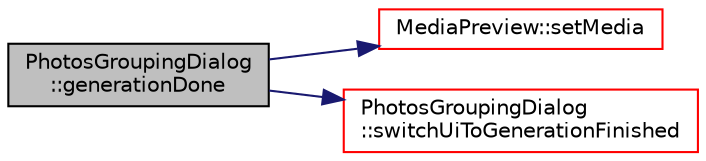 digraph "PhotosGroupingDialog::generationDone"
{
 // LATEX_PDF_SIZE
  edge [fontname="Helvetica",fontsize="10",labelfontname="Helvetica",labelfontsize="10"];
  node [fontname="Helvetica",fontsize="10",shape=record];
  rankdir="LR";
  Node1 [label="PhotosGroupingDialog\l::generationDone",height=0.2,width=0.4,color="black", fillcolor="grey75", style="filled", fontcolor="black",tooltip=" "];
  Node1 -> Node2 [color="midnightblue",fontsize="10",style="solid",fontname="Helvetica"];
  Node2 [label="MediaPreview::setMedia",height=0.2,width=0.4,color="red", fillcolor="white", style="filled",URL="$class_media_preview.html#a4aa614d60c4c1c0858ed4cc44016bba3",tooltip=" "];
  Node1 -> Node6 [color="midnightblue",fontsize="10",style="solid",fontname="Helvetica"];
  Node6 [label="PhotosGroupingDialog\l::switchUiToGenerationFinished",height=0.2,width=0.4,color="red", fillcolor="white", style="filled",URL="$class_photos_grouping_dialog.html#a4697e96057f2fb7ad4b3e2a2a257a7b2",tooltip=" "];
}

